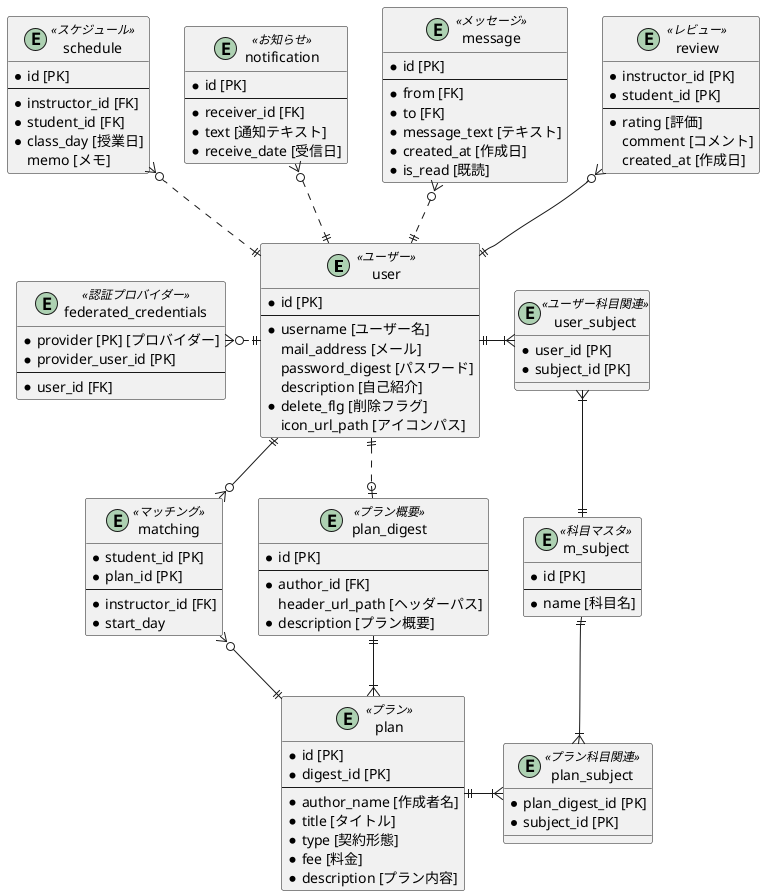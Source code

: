 @startuml

entity user<<ユーザー>> {
  * id [PK]
  --
  * username [ユーザー名]
  mail_address [メール]
  password_digest [パスワード]
  description [自己紹介]
  * delete_flg [削除フラグ]
  icon_url_path [アイコンパス]
}

entity federated_credentials<<認証プロバイダー>> {
  * provider [PK] [プロバイダー]
  * provider_user_id [PK]
  --
  * user_id [FK]
}

entity m_subject<<科目マスタ>> {
  * id [PK]
  --
  * name [科目名]
}

entity plan_digest<<プラン概要>> {
  * id [PK]
  --
  * author_id [FK]
  header_url_path [ヘッダーパス]
  * description [プラン概要]
}

entity plan<<プラン>> {
  * id [PK]
  * digest_id [PK]
  --
  * author_name [作成者名]
  * title [タイトル]
  * type [契約形態]
  * fee [料金]
  * description [プラン内容]
}

entity user_subject<<ユーザー科目関連>> {
  * user_id [PK]
  * subject_id [PK]
}

entity plan_subject<<プラン科目関連>> {
  * plan_digest_id [PK] 
  * subject_id [PK]
}

entity review<<レビュー>> {
  * instructor_id [PK]
  * student_id [PK]
  --
  * rating [評価]
  comment [コメント]
  created_at [作成日]
}

entity matching<<マッチング>> {
  * student_id [PK]
  * plan_id [PK]
  --
  * instructor_id [FK]
  * start_day
}

entity message<<メッセージ>> {
  * id [PK]
  --
  * from [FK]
  * to [FK]
  * message_text [テキスト]
  * created_at [作成日]
  * is_read [既読]
}

entity notification<<お知らせ>> {
  * id [PK]
  --
  * receiver_id [FK]
  * text [通知テキスト]
  * receive_date [受信日]
}

entity schedule<<スケジュール>> {
  * id [PK]
  --
  * instructor_id [FK]
  * student_id [FK]
  * class_day [授業日]
  memo [メモ]
}

user ||.l.o{ federated_credentials
user ||..o| plan_digest
plan_digest ||--|{ plan
user ||-r-|{ user_subject
m_subject ||-u-|{ user_subject
plan ||-r-|{ plan_subject
m_subject ||--|{ plan_subject
user ||-u-o{ review
user ||--o{ matching
plan ||-u-o{ matching
user ||.u.o{ message
user ||.u.o{ notification
user ||.u.o{ schedule


@enduml